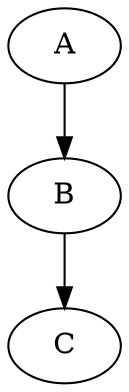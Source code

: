 digraph {
  nA [label="A" pos="0.8,2.0!" ]
  nB [label="B" pos="1.6,1.0!" ]
  nC [label="C" pos="2.0,0.0!" ]
  nA -> nB 
  nB -> nC 
}